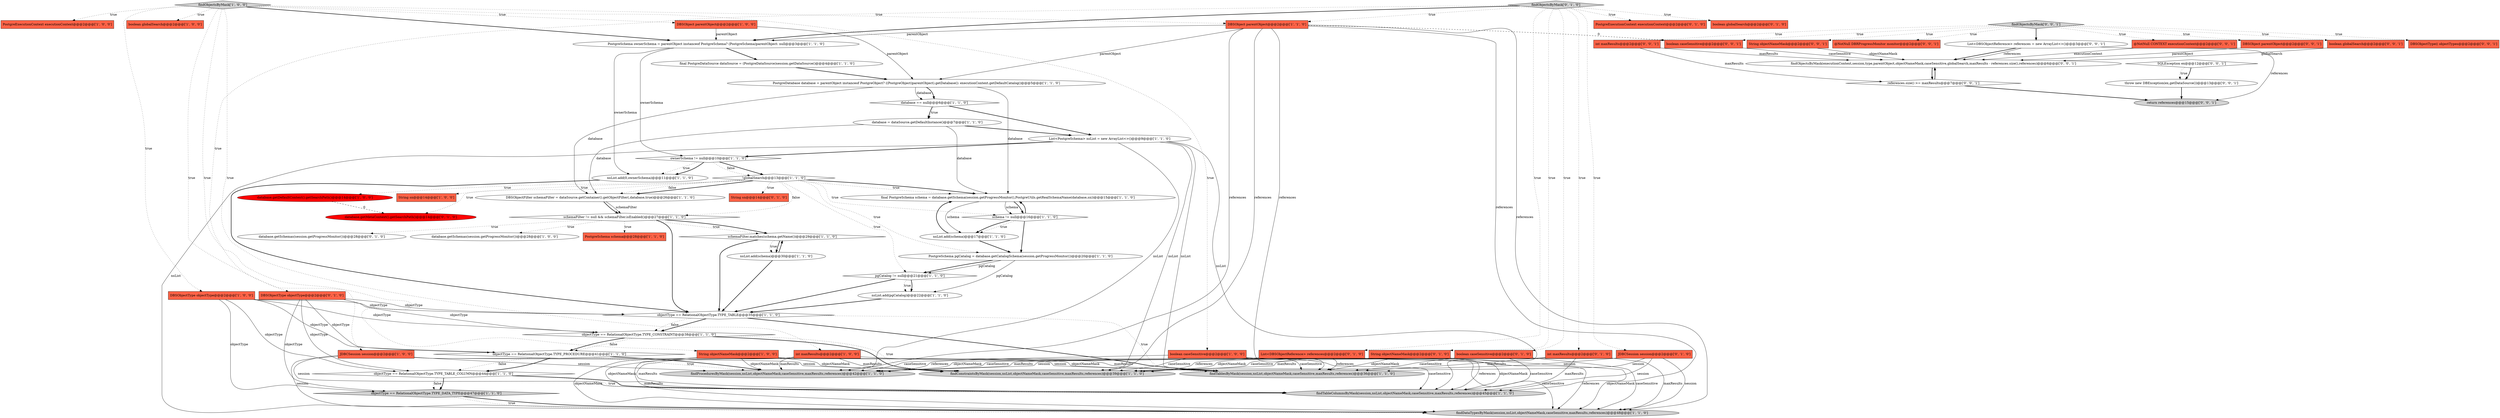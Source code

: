 digraph {
15 [style = filled, label = "findTableColumnsByMask(session,nsList,objectNameMask,caseSensitive,maxResults,references)@@@45@@@['1', '1', '0']", fillcolor = lightgray, shape = ellipse image = "AAA0AAABBB1BBB"];
50 [style = filled, label = "PostgreExecutionContext executionContext@@@2@@@['0', '1', '0']", fillcolor = tomato, shape = box image = "AAA0AAABBB2BBB"];
37 [style = filled, label = "PostgreSchema schema@@@28@@@['1', '1', '0']", fillcolor = tomato, shape = box image = "AAA0AAABBB1BBB"];
46 [style = filled, label = "List<DBSObjectReference> references@@@2@@@['0', '1', '0']", fillcolor = tomato, shape = box image = "AAA0AAABBB2BBB"];
57 [style = filled, label = "DBSObject parentObject@@@2@@@['0', '0', '1']", fillcolor = tomato, shape = box image = "AAA0AAABBB3BBB"];
12 [style = filled, label = "JDBCSession session@@@2@@@['1', '0', '0']", fillcolor = tomato, shape = box image = "AAA0AAABBB1BBB"];
27 [style = filled, label = "objectType == RelationalObjectType.TYPE_TABLE_COLUMN@@@44@@@['1', '1', '0']", fillcolor = white, shape = diamond image = "AAA0AAABBB1BBB"];
40 [style = filled, label = "nsList.add(0,ownerSchema)@@@11@@@['1', '1', '0']", fillcolor = white, shape = ellipse image = "AAA0AAABBB1BBB"];
53 [style = filled, label = "database.getMetaContext().getSearchPath()@@@14@@@['0', '1', '0']", fillcolor = red, shape = ellipse image = "AAA1AAABBB2BBB"];
1 [style = filled, label = "findDataTypesByMask(session,nsList,objectNameMask,caseSensitive,maxResults,references)@@@48@@@['1', '1', '0']", fillcolor = lightgray, shape = ellipse image = "AAA0AAABBB1BBB"];
45 [style = filled, label = "String sn@@@14@@@['0', '1', '0']", fillcolor = tomato, shape = box image = "AAA0AAABBB2BBB"];
44 [style = filled, label = "String objectNameMask@@@2@@@['0', '1', '0']", fillcolor = tomato, shape = box image = "AAA0AAABBB2BBB"];
33 [style = filled, label = "List<PostgreSchema> nsList = new ArrayList<>()@@@9@@@['1', '1', '0']", fillcolor = white, shape = ellipse image = "AAA0AAABBB1BBB"];
3 [style = filled, label = "boolean globalSearch@@@2@@@['1', '0', '0']", fillcolor = tomato, shape = box image = "AAA0AAABBB1BBB"];
22 [style = filled, label = "DBSObjectType objectType@@@2@@@['1', '0', '0']", fillcolor = tomato, shape = box image = "AAA0AAABBB1BBB"];
62 [style = filled, label = "references.size() >= maxResults@@@7@@@['0', '0', '1']", fillcolor = white, shape = diamond image = "AAA0AAABBB3BBB"];
66 [style = filled, label = "findObjectsByMask['0', '0', '1']", fillcolor = lightgray, shape = diamond image = "AAA0AAABBB3BBB"];
13 [style = filled, label = "PostgreExecutionContext executionContext@@@2@@@['1', '0', '0']", fillcolor = tomato, shape = box image = "AAA0AAABBB1BBB"];
55 [style = filled, label = "findObjectsByMask(executionContext,session,type,parentObject,objectNameMask,caseSensitive,globalSearch,maxResults - references.size(),references)@@@6@@@['0', '0', '1']", fillcolor = white, shape = ellipse image = "AAA0AAABBB3BBB"];
56 [style = filled, label = "throw new DBException(ex,getDataSource())@@@13@@@['0', '0', '1']", fillcolor = white, shape = ellipse image = "AAA0AAABBB3BBB"];
61 [style = filled, label = "boolean globalSearch@@@2@@@['0', '0', '1']", fillcolor = tomato, shape = box image = "AAA0AAABBB3BBB"];
16 [style = filled, label = "DBSObjectFilter schemaFilter = dataSource.getContainer().getObjectFilter(,database,true)@@@26@@@['1', '1', '0']", fillcolor = white, shape = ellipse image = "AAA0AAABBB1BBB"];
31 [style = filled, label = "!globalSearch@@@13@@@['1', '1', '0']", fillcolor = white, shape = diamond image = "AAA0AAABBB1BBB"];
65 [style = filled, label = "String objectNameMask@@@2@@@['0', '0', '1']", fillcolor = tomato, shape = box image = "AAA0AAABBB3BBB"];
54 [style = filled, label = "int maxResults@@@2@@@['0', '1', '0']", fillcolor = tomato, shape = box image = "AAA0AAABBB2BBB"];
39 [style = filled, label = "database.getDefaultContext().getSearchPath()@@@14@@@['1', '0', '0']", fillcolor = red, shape = ellipse image = "AAA1AAABBB1BBB"];
14 [style = filled, label = "DBSObject parentObject@@@2@@@['1', '0', '0']", fillcolor = tomato, shape = box image = "AAA0AAABBB1BBB"];
25 [style = filled, label = "database = dataSource.getDefaultInstance()@@@7@@@['1', '1', '0']", fillcolor = white, shape = ellipse image = "AAA0AAABBB1BBB"];
6 [style = filled, label = "ownerSchema != null@@@10@@@['1', '1', '0']", fillcolor = white, shape = diamond image = "AAA0AAABBB1BBB"];
19 [style = filled, label = "String sn@@@14@@@['1', '0', '0']", fillcolor = tomato, shape = box image = "AAA0AAABBB1BBB"];
2 [style = filled, label = "PostgreSchema pgCatalog = database.getCatalogSchema(session.getProgressMonitor())@@@20@@@['1', '1', '0']", fillcolor = white, shape = ellipse image = "AAA0AAABBB1BBB"];
23 [style = filled, label = "findProceduresByMask(session,nsList,objectNameMask,caseSensitive,maxResults,references)@@@42@@@['1', '1', '0']", fillcolor = lightgray, shape = ellipse image = "AAA0AAABBB1BBB"];
10 [style = filled, label = "final PostgreSchema schema = database.getSchema(session.getProgressMonitor(),PostgreUtils.getRealSchemaName(database,sn))@@@15@@@['1', '1', '0']", fillcolor = white, shape = ellipse image = "AAA0AAABBB1BBB"];
17 [style = filled, label = "objectType == RelationalObjectType.TYPE_CONSTRAINT@@@38@@@['1', '1', '0']", fillcolor = white, shape = diamond image = "AAA0AAABBB1BBB"];
49 [style = filled, label = "boolean globalSearch@@@2@@@['0', '1', '0']", fillcolor = tomato, shape = box image = "AAA0AAABBB2BBB"];
29 [style = filled, label = "objectType == RelationalObjectType.TYPE_PROCEDURE@@@41@@@['1', '1', '0']", fillcolor = white, shape = diamond image = "AAA0AAABBB1BBB"];
68 [style = filled, label = "int maxResults@@@2@@@['0', '0', '1']", fillcolor = tomato, shape = box image = "AAA0AAABBB3BBB"];
34 [style = filled, label = "PostgreDatabase database = parentObject instanceof PostgreObject? ((PostgreObject)parentObject).getDatabase(): executionContext.getDefaultCatalog()@@@5@@@['1', '1', '0']", fillcolor = white, shape = ellipse image = "AAA0AAABBB1BBB"];
47 [style = filled, label = "DBSObjectType objectType@@@2@@@['0', '1', '0']", fillcolor = tomato, shape = box image = "AAA0AAABBB2BBB"];
21 [style = filled, label = "schemaFilter.matches(schema.getName())@@@29@@@['1', '1', '0']", fillcolor = white, shape = diamond image = "AAA0AAABBB1BBB"];
48 [style = filled, label = "findObjectsByMask['0', '1', '0']", fillcolor = lightgray, shape = diamond image = "AAA0AAABBB2BBB"];
64 [style = filled, label = "List<DBSObjectReference> references = new ArrayList<>()@@@3@@@['0', '0', '1']", fillcolor = white, shape = ellipse image = "AAA0AAABBB3BBB"];
60 [style = filled, label = "return references@@@15@@@['0', '0', '1']", fillcolor = lightgray, shape = ellipse image = "AAA0AAABBB3BBB"];
38 [style = filled, label = "DBSObject parentObject@@@2@@@['1', '1', '0']", fillcolor = tomato, shape = box image = "AAA0AAABBB1BBB"];
26 [style = filled, label = "schema != null@@@16@@@['1', '1', '0']", fillcolor = white, shape = diamond image = "AAA0AAABBB1BBB"];
11 [style = filled, label = "findObjectsByMask['1', '0', '0']", fillcolor = lightgray, shape = diamond image = "AAA0AAABBB1BBB"];
52 [style = filled, label = "database.getSchemas(session.getProgressMonitor())@@@28@@@['0', '1', '0']", fillcolor = white, shape = ellipse image = "AAA0AAABBB2BBB"];
20 [style = filled, label = "pgCatalog != null@@@21@@@['1', '1', '0']", fillcolor = white, shape = diamond image = "AAA0AAABBB1BBB"];
30 [style = filled, label = "PostgreSchema ownerSchema = parentObject instanceof PostgreSchema? (PostgreSchema)parentObject: null@@@3@@@['1', '1', '0']", fillcolor = white, shape = ellipse image = "AAA0AAABBB1BBB"];
0 [style = filled, label = "objectType == RelationalObjectType.TYPE_TABLE@@@35@@@['1', '1', '0']", fillcolor = white, shape = diamond image = "AAA0AAABBB1BBB"];
42 [style = filled, label = "database == null@@@6@@@['1', '1', '0']", fillcolor = white, shape = diamond image = "AAA0AAABBB1BBB"];
58 [style = filled, label = "@NotNull CONTEXT executionContext@@@2@@@['0', '0', '1']", fillcolor = tomato, shape = box image = "AAA0AAABBB3BBB"];
7 [style = filled, label = "findTablesByMask(session,nsList,objectNameMask,caseSensitive,maxResults,references)@@@36@@@['1', '1', '0']", fillcolor = lightgray, shape = ellipse image = "AAA0AAABBB1BBB"];
9 [style = filled, label = "String objectNameMask@@@2@@@['1', '0', '0']", fillcolor = tomato, shape = box image = "AAA0AAABBB1BBB"];
5 [style = filled, label = "final PostgreDataSource dataSource = (PostgreDataSource)session.getDataSource()@@@4@@@['1', '1', '0']", fillcolor = white, shape = ellipse image = "AAA0AAABBB1BBB"];
8 [style = filled, label = "objectType == RelationalObjectType.TYPE_DATA_TYPE@@@47@@@['1', '1', '0']", fillcolor = lightgray, shape = diamond image = "AAA0AAABBB1BBB"];
24 [style = filled, label = "int maxResults@@@2@@@['1', '0', '0']", fillcolor = tomato, shape = box image = "AAA0AAABBB1BBB"];
32 [style = filled, label = "nsList.add(pgCatalog)@@@22@@@['1', '1', '0']", fillcolor = white, shape = ellipse image = "AAA0AAABBB1BBB"];
36 [style = filled, label = "schemaFilter != null && schemaFilter.isEnabled()@@@27@@@['1', '1', '0']", fillcolor = white, shape = diamond image = "AAA0AAABBB1BBB"];
4 [style = filled, label = "boolean caseSensitive@@@2@@@['1', '0', '0']", fillcolor = tomato, shape = box image = "AAA0AAABBB1BBB"];
43 [style = filled, label = "boolean caseSensitive@@@2@@@['0', '1', '0']", fillcolor = tomato, shape = box image = "AAA0AAABBB2BBB"];
69 [style = filled, label = "boolean caseSensitive@@@2@@@['0', '0', '1']", fillcolor = tomato, shape = box image = "AAA0AAABBB3BBB"];
41 [style = filled, label = "findConstraintsByMask(session,nsList,objectNameMask,caseSensitive,maxResults,references)@@@39@@@['1', '1', '0']", fillcolor = lightgray, shape = ellipse image = "AAA0AAABBB1BBB"];
28 [style = filled, label = "nsList.add(schema)@@@17@@@['1', '1', '0']", fillcolor = white, shape = ellipse image = "AAA0AAABBB1BBB"];
59 [style = filled, label = "DBSObjectType(( objectTypes@@@2@@@['0', '0', '1']", fillcolor = tomato, shape = box image = "AAA0AAABBB3BBB"];
63 [style = filled, label = "@NotNull DBRProgressMonitor monitor@@@2@@@['0', '0', '1']", fillcolor = tomato, shape = box image = "AAA0AAABBB3BBB"];
67 [style = filled, label = "SQLException ex@@@12@@@['0', '0', '1']", fillcolor = white, shape = diamond image = "AAA0AAABBB3BBB"];
35 [style = filled, label = "database.getSchemas(session.getProgressMonitor())@@@28@@@['1', '0', '0']", fillcolor = white, shape = ellipse image = "AAA0AAABBB1BBB"];
18 [style = filled, label = "nsList.add(schema)@@@30@@@['1', '1', '0']", fillcolor = white, shape = ellipse image = "AAA0AAABBB1BBB"];
51 [style = filled, label = "JDBCSession session@@@2@@@['0', '1', '0']", fillcolor = tomato, shape = box image = "AAA0AAABBB2BBB"];
34->16 [style = solid, label="database"];
66->63 [style = dotted, label="true"];
66->68 [style = dotted, label="true"];
25->33 [style = bold, label=""];
26->10 [style = bold, label=""];
21->18 [style = dotted, label="true"];
43->1 [style = solid, label="caseSensitive"];
32->0 [style = bold, label=""];
55->62 [style = bold, label=""];
20->0 [style = bold, label=""];
24->1 [style = solid, label="maxResults"];
11->12 [style = dotted, label="true"];
48->44 [style = dotted, label="true"];
31->36 [style = dotted, label="false"];
51->41 [style = solid, label="session"];
51->1 [style = solid, label="session"];
62->55 [style = bold, label=""];
34->42 [style = solid, label="database"];
36->21 [style = dotted, label="true"];
46->41 [style = solid, label="references"];
29->23 [style = dotted, label="true"];
27->15 [style = dotted, label="true"];
14->30 [style = solid, label="parentObject"];
54->15 [style = solid, label="maxResults"];
21->18 [style = bold, label=""];
27->15 [style = bold, label=""];
5->34 [style = bold, label=""];
8->1 [style = bold, label=""];
36->0 [style = bold, label=""];
68->55 [style = solid, label="maxResults"];
9->41 [style = solid, label="objectNameMask"];
4->15 [style = solid, label="caseSensitive"];
43->15 [style = solid, label="caseSensitive"];
9->23 [style = solid, label="objectNameMask"];
66->64 [style = bold, label=""];
26->28 [style = dotted, label="true"];
38->34 [style = solid, label="parentObject"];
44->1 [style = solid, label="objectNameMask"];
31->53 [style = dotted, label="true"];
48->43 [style = dotted, label="true"];
26->28 [style = bold, label=""];
18->0 [style = bold, label=""];
12->7 [style = solid, label="session"];
48->54 [style = dotted, label="true"];
31->39 [style = dotted, label="true"];
0->7 [style = dotted, label="true"];
12->1 [style = solid, label="session"];
47->8 [style = solid, label="objectType"];
31->19 [style = dotted, label="true"];
10->26 [style = solid, label="schema"];
2->20 [style = bold, label=""];
21->0 [style = bold, label=""];
38->7 [style = solid, label="references"];
0->17 [style = bold, label=""];
17->41 [style = bold, label=""];
62->60 [style = bold, label=""];
51->7 [style = solid, label="session"];
11->14 [style = dotted, label="true"];
40->0 [style = bold, label=""];
6->31 [style = dotted, label="false"];
51->15 [style = solid, label="session"];
10->26 [style = bold, label=""];
34->42 [style = bold, label=""];
29->23 [style = bold, label=""];
11->13 [style = dotted, label="true"];
66->69 [style = dotted, label="true"];
31->10 [style = dotted, label="true"];
44->41 [style = solid, label="objectNameMask"];
67->56 [style = bold, label=""];
48->46 [style = dotted, label="true"];
0->7 [style = bold, label=""];
54->1 [style = solid, label="maxResults"];
65->55 [style = solid, label="objectNameMask"];
29->27 [style = bold, label=""];
4->7 [style = solid, label="caseSensitive"];
61->55 [style = solid, label="globalSearch"];
4->23 [style = solid, label="caseSensitive"];
48->47 [style = dotted, label="true"];
54->7 [style = solid, label="maxResults"];
16->36 [style = solid, label="schemaFilter"];
33->7 [style = solid, label="nsList"];
33->23 [style = solid, label="nsList"];
36->52 [style = dotted, label="true"];
34->10 [style = solid, label="database"];
44->7 [style = solid, label="objectNameMask"];
43->7 [style = solid, label="caseSensitive"];
54->41 [style = solid, label="maxResults"];
27->8 [style = bold, label=""];
44->15 [style = solid, label="objectNameMask"];
11->30 [style = bold, label=""];
39->53 [style = dashed, label="0"];
11->24 [style = dotted, label="true"];
4->41 [style = solid, label="caseSensitive"];
11->38 [style = dotted, label="true"];
6->40 [style = dotted, label="true"];
12->15 [style = solid, label="session"];
17->29 [style = dotted, label="false"];
9->15 [style = solid, label="objectNameMask"];
16->36 [style = bold, label=""];
42->25 [style = bold, label=""];
24->23 [style = solid, label="maxResults"];
64->55 [style = bold, label=""];
56->60 [style = bold, label=""];
30->6 [style = solid, label="ownerSchema"];
33->15 [style = solid, label="nsList"];
31->45 [style = dotted, label="true"];
38->69 [style = dashed, label="0"];
11->9 [style = dotted, label="true"];
47->29 [style = solid, label="objectType"];
0->17 [style = dotted, label="false"];
11->4 [style = dotted, label="true"];
2->32 [style = solid, label="pgCatalog"];
46->23 [style = solid, label="references"];
36->37 [style = dotted, label="true"];
64->60 [style = solid, label="references"];
38->1 [style = solid, label="references"];
22->8 [style = solid, label="objectType"];
24->15 [style = solid, label="maxResults"];
69->55 [style = solid, label="caseSensitive"];
38->23 [style = solid, label="references"];
43->23 [style = solid, label="caseSensitive"];
25->16 [style = solid, label="database"];
30->5 [style = bold, label=""];
31->10 [style = bold, label=""];
57->55 [style = solid, label="parentObject"];
54->23 [style = solid, label="maxResults"];
29->27 [style = dotted, label="false"];
66->59 [style = dotted, label="true"];
31->2 [style = dotted, label="true"];
64->55 [style = solid, label="references"];
9->7 [style = solid, label="objectNameMask"];
18->21 [style = bold, label=""];
4->1 [style = solid, label="caseSensitive"];
48->30 [style = bold, label=""];
11->3 [style = dotted, label="true"];
27->8 [style = dotted, label="false"];
2->20 [style = solid, label="pgCatalog"];
48->38 [style = dotted, label="true"];
22->17 [style = solid, label="objectType"];
38->41 [style = solid, label="references"];
12->23 [style = solid, label="session"];
25->10 [style = solid, label="database"];
17->41 [style = dotted, label="true"];
66->61 [style = dotted, label="true"];
38->30 [style = solid, label="parentObject"];
46->7 [style = solid, label="references"];
28->10 [style = bold, label=""];
33->1 [style = solid, label="nsList"];
43->41 [style = solid, label="caseSensitive"];
48->50 [style = dotted, label="true"];
58->55 [style = solid, label="executionContext"];
31->16 [style = bold, label=""];
31->16 [style = dotted, label="false"];
10->28 [style = solid, label="schema"];
33->6 [style = bold, label=""];
46->1 [style = solid, label="references"];
24->41 [style = solid, label="maxResults"];
51->23 [style = solid, label="session"];
20->32 [style = bold, label=""];
30->40 [style = solid, label="ownerSchema"];
42->33 [style = bold, label=""];
48->51 [style = dotted, label="true"];
38->15 [style = solid, label="references"];
47->0 [style = solid, label="objectType"];
31->20 [style = dotted, label="true"];
11->22 [style = dotted, label="true"];
68->62 [style = solid, label="maxResults"];
48->49 [style = dotted, label="true"];
66->58 [style = dotted, label="true"];
9->1 [style = solid, label="objectNameMask"];
36->21 [style = bold, label=""];
8->1 [style = dotted, label="true"];
28->2 [style = bold, label=""];
26->2 [style = bold, label=""];
66->57 [style = dotted, label="true"];
6->31 [style = bold, label=""];
67->56 [style = dotted, label="true"];
31->26 [style = dotted, label="true"];
6->40 [style = bold, label=""];
44->23 [style = solid, label="objectNameMask"];
33->41 [style = solid, label="nsList"];
22->29 [style = solid, label="objectType"];
24->7 [style = solid, label="maxResults"];
42->25 [style = dotted, label="true"];
66->65 [style = dotted, label="true"];
47->17 [style = solid, label="objectType"];
36->35 [style = dotted, label="true"];
17->29 [style = bold, label=""];
20->32 [style = dotted, label="true"];
22->0 [style = solid, label="objectType"];
22->27 [style = solid, label="objectType"];
12->41 [style = solid, label="session"];
14->34 [style = solid, label="parentObject"];
47->27 [style = solid, label="objectType"];
46->15 [style = solid, label="references"];
}
